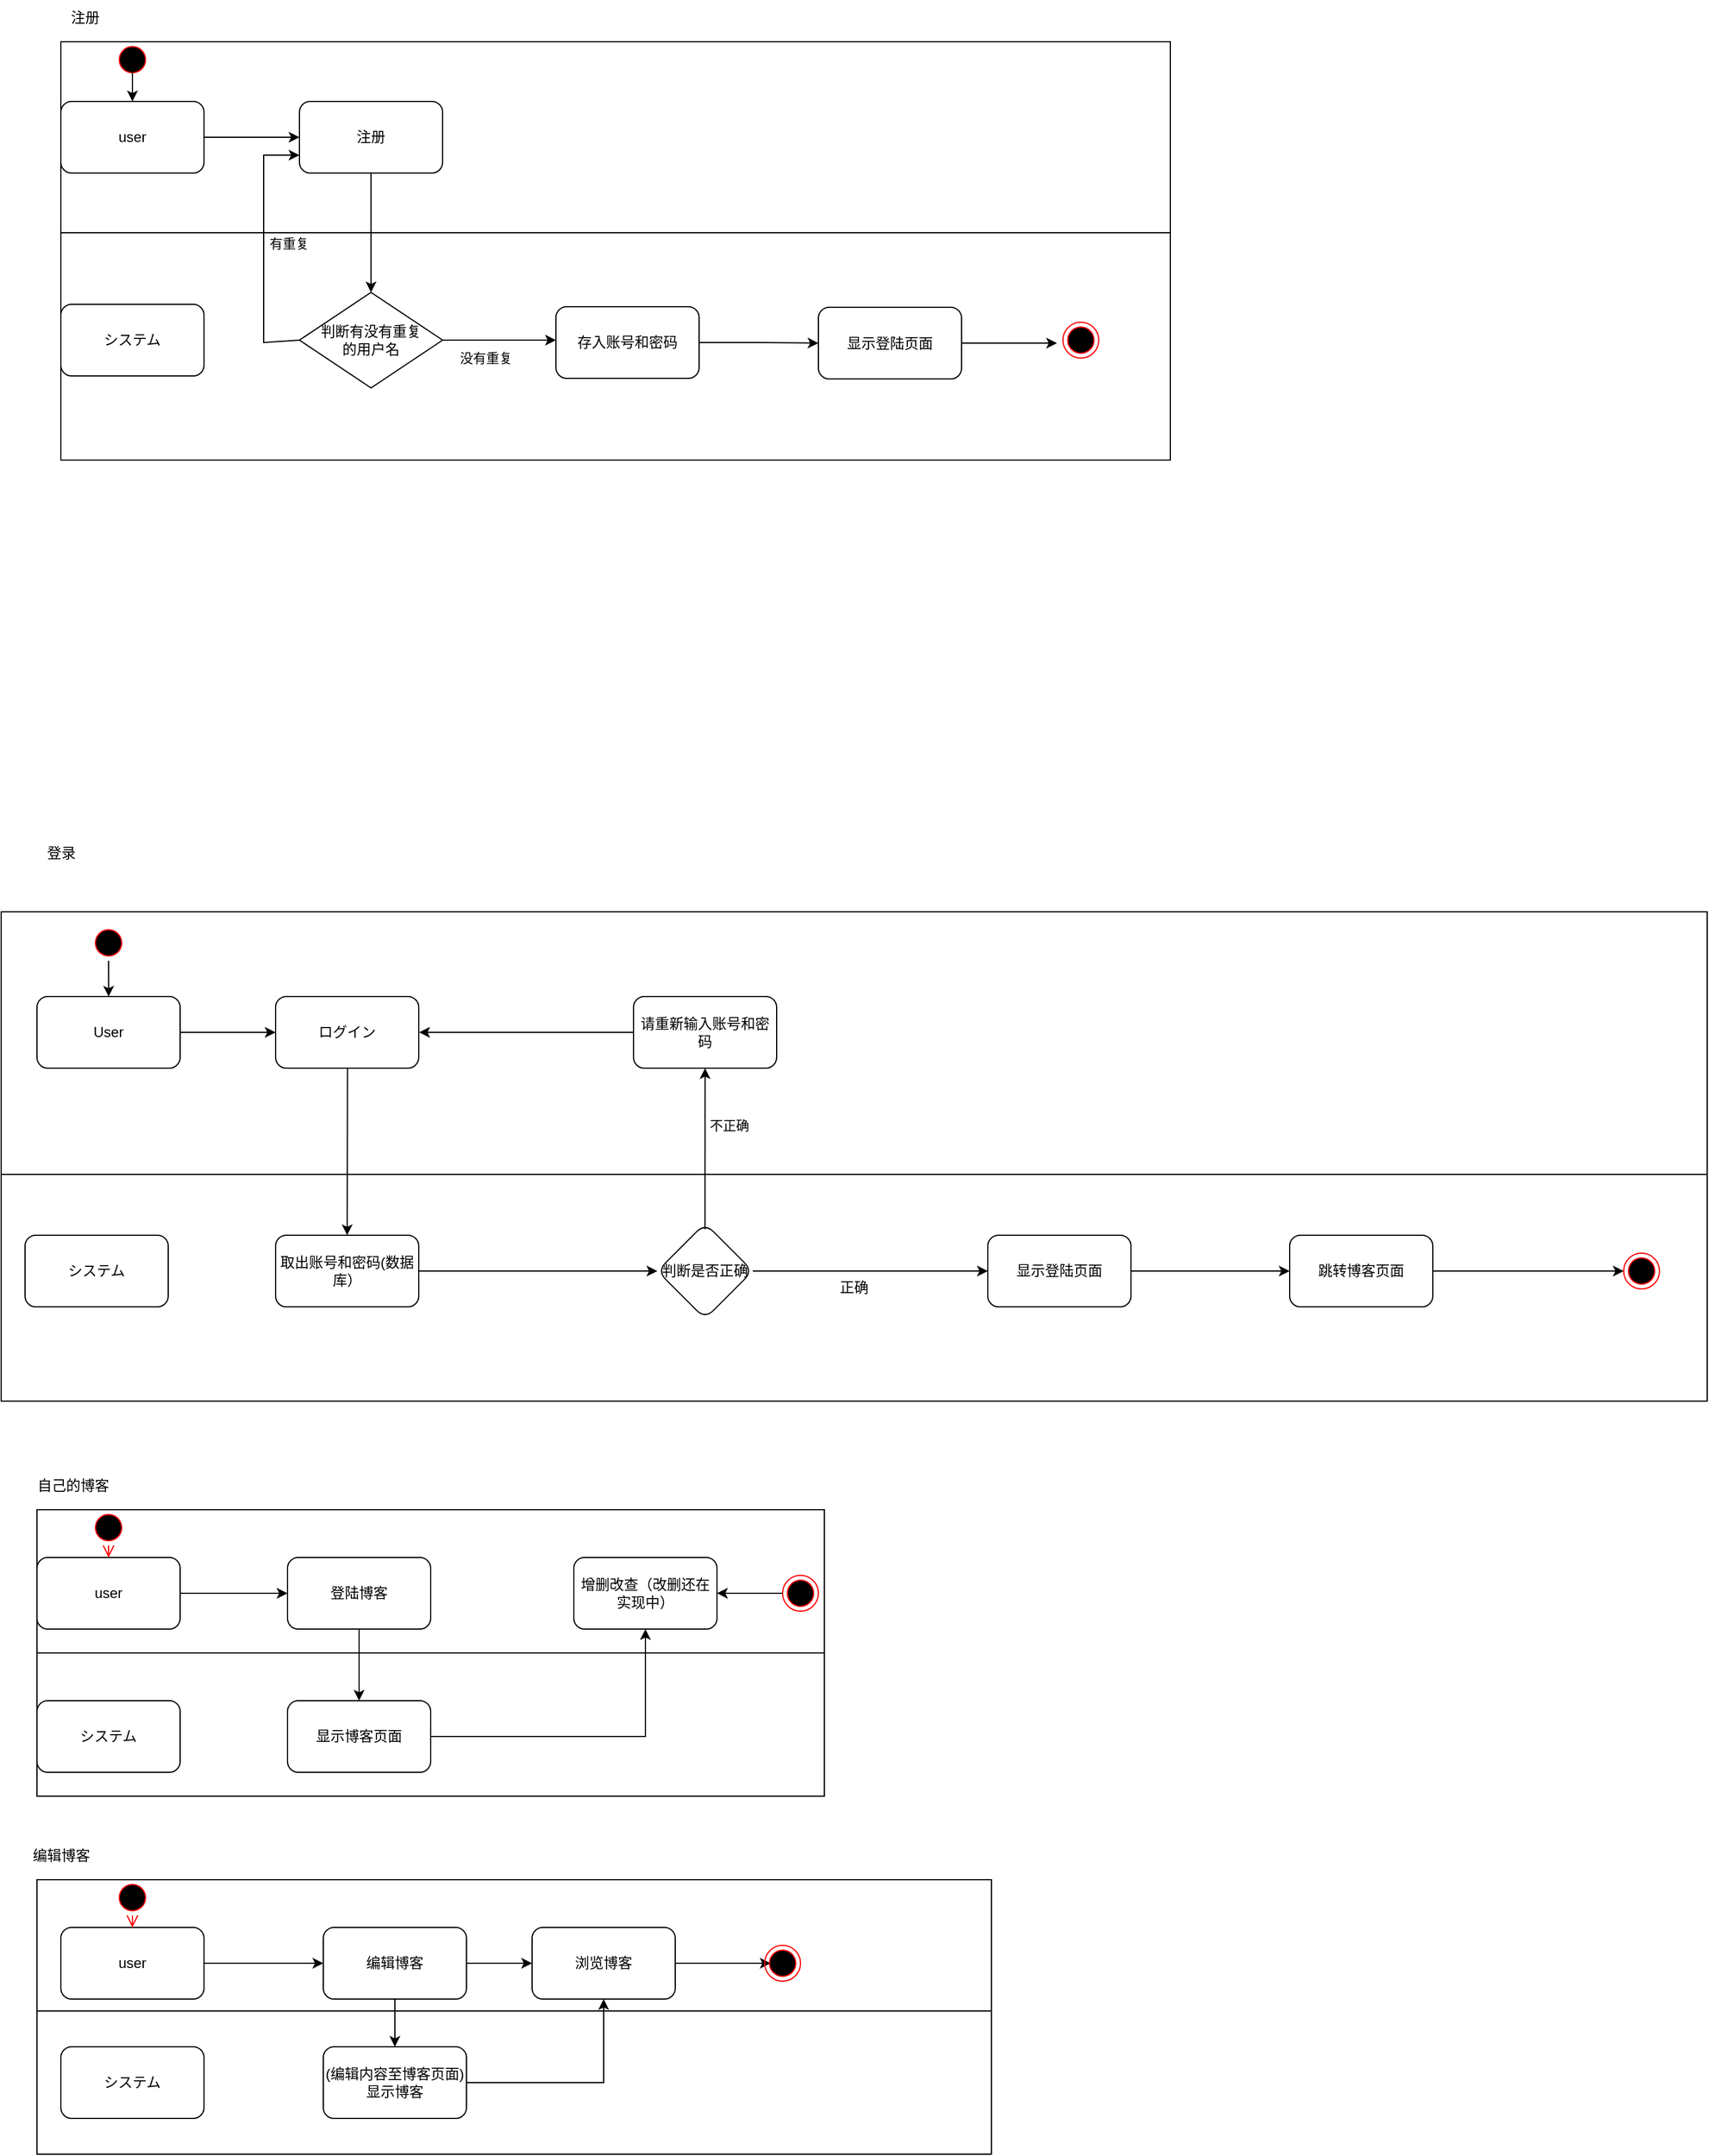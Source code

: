 <mxfile>
    <diagram id="VovNZANVm-1VAZdgPbZi" name="ページ1">
        <mxGraphModel dx="865" dy="1832" grid="1" gridSize="10" guides="1" tooltips="1" connect="1" arrows="1" fold="1" page="1" pageScale="1" pageWidth="827" pageHeight="1169" math="0" shadow="0">
            <root>
                <mxCell id="0"/>
                <mxCell id="1" parent="0"/>
                <mxCell id="D-FD7UeIrjnWj8UT3YPv-199" value="" style="rounded=0;whiteSpace=wrap;html=1;fillColor=none;" parent="1" vertex="1">
                    <mxGeometry x="30" y="1380" width="660" height="120" as="geometry"/>
                </mxCell>
                <mxCell id="D-FD7UeIrjnWj8UT3YPv-198" value="" style="rounded=0;whiteSpace=wrap;html=1;fillColor=none;" parent="1" vertex="1">
                    <mxGeometry x="30" y="1260" width="660" height="120" as="geometry"/>
                </mxCell>
                <mxCell id="D-FD7UeIrjnWj8UT3YPv-130" value="" style="rounded=0;whiteSpace=wrap;html=1;fillColor=none;" parent="1" vertex="1">
                    <mxGeometry x="50" y="190" width="930" height="190.5" as="geometry"/>
                </mxCell>
                <mxCell id="D-FD7UeIrjnWj8UT3YPv-97" value="正确" style="rounded=0;whiteSpace=wrap;html=1;fillColor=none;" parent="1" vertex="1">
                    <mxGeometry y="979" width="1430" height="190" as="geometry"/>
                </mxCell>
                <mxCell id="D-FD7UeIrjnWj8UT3YPv-101" value="システム" style="rounded=1;whiteSpace=wrap;html=1;fillColor=none;" parent="1" vertex="1">
                    <mxGeometry x="20" y="1030" width="120" height="60" as="geometry"/>
                </mxCell>
                <mxCell id="D-FD7UeIrjnWj8UT3YPv-109" value="" style="edgeStyle=orthogonalEdgeStyle;rounded=0;orthogonalLoop=1;jettySize=auto;html=1;" parent="1" source="D-FD7UeIrjnWj8UT3YPv-104" target="D-FD7UeIrjnWj8UT3YPv-108" edge="1">
                    <mxGeometry relative="1" as="geometry"/>
                </mxCell>
                <mxCell id="D-FD7UeIrjnWj8UT3YPv-104" value="User" style="rounded=1;whiteSpace=wrap;html=1;fillColor=none;" parent="1" vertex="1">
                    <mxGeometry x="30" y="830" width="120" height="60" as="geometry"/>
                </mxCell>
                <mxCell id="D-FD7UeIrjnWj8UT3YPv-108" value="ログイン" style="rounded=1;whiteSpace=wrap;html=1;fillColor=none;" parent="1" vertex="1">
                    <mxGeometry x="230" y="830" width="120" height="60" as="geometry"/>
                </mxCell>
                <mxCell id="D-FD7UeIrjnWj8UT3YPv-119" value="" style="edgeStyle=orthogonalEdgeStyle;rounded=0;orthogonalLoop=1;jettySize=auto;html=1;" parent="1" source="D-FD7UeIrjnWj8UT3YPv-114" target="D-FD7UeIrjnWj8UT3YPv-118" edge="1">
                    <mxGeometry relative="1" as="geometry"/>
                </mxCell>
                <mxCell id="D-FD7UeIrjnWj8UT3YPv-114" value="取出账号和密码(数据库）" style="rounded=1;whiteSpace=wrap;html=1;fillColor=none;" parent="1" vertex="1">
                    <mxGeometry x="230" y="1030" width="120" height="60" as="geometry"/>
                </mxCell>
                <mxCell id="D-FD7UeIrjnWj8UT3YPv-95" value="" style="rounded=0;whiteSpace=wrap;html=1;fillColor=none;" parent="1" vertex="1">
                    <mxGeometry y="759" width="1430" height="220" as="geometry"/>
                </mxCell>
                <mxCell id="D-FD7UeIrjnWj8UT3YPv-122" value="" style="edgeStyle=orthogonalEdgeStyle;rounded=0;orthogonalLoop=1;jettySize=auto;html=1;" parent="1" source="D-FD7UeIrjnWj8UT3YPv-118" target="D-FD7UeIrjnWj8UT3YPv-121" edge="1">
                    <mxGeometry relative="1" as="geometry"/>
                </mxCell>
                <mxCell id="D-FD7UeIrjnWj8UT3YPv-118" value="判断是否正确" style="rhombus;whiteSpace=wrap;html=1;fillColor=none;rounded=1;" parent="1" vertex="1">
                    <mxGeometry x="550" y="1020" width="80" height="80" as="geometry"/>
                </mxCell>
                <mxCell id="D-FD7UeIrjnWj8UT3YPv-124" value="" style="edgeStyle=orthogonalEdgeStyle;rounded=0;orthogonalLoop=1;jettySize=auto;html=1;" parent="1" source="D-FD7UeIrjnWj8UT3YPv-121" target="D-FD7UeIrjnWj8UT3YPv-123" edge="1">
                    <mxGeometry relative="1" as="geometry"/>
                </mxCell>
                <mxCell id="D-FD7UeIrjnWj8UT3YPv-121" value="显示登陆页面" style="rounded=1;whiteSpace=wrap;html=1;fillColor=none;" parent="1" vertex="1">
                    <mxGeometry x="827" y="1030" width="120" height="60" as="geometry"/>
                </mxCell>
                <mxCell id="D-FD7UeIrjnWj8UT3YPv-165" value="" style="edgeStyle=orthogonalEdgeStyle;rounded=0;orthogonalLoop=1;jettySize=auto;html=1;" parent="1" source="D-FD7UeIrjnWj8UT3YPv-123" target="D-FD7UeIrjnWj8UT3YPv-164" edge="1">
                    <mxGeometry relative="1" as="geometry"/>
                </mxCell>
                <mxCell id="D-FD7UeIrjnWj8UT3YPv-123" value="跳转博客页面" style="whiteSpace=wrap;html=1;fillColor=none;rounded=1;" parent="1" vertex="1">
                    <mxGeometry x="1080" y="1030" width="120" height="60" as="geometry"/>
                </mxCell>
                <mxCell id="D-FD7UeIrjnWj8UT3YPv-125" value="请重新输入账号和密码" style="rounded=1;whiteSpace=wrap;html=1;fillColor=none;" parent="1" vertex="1">
                    <mxGeometry x="530" y="830" width="120" height="60" as="geometry"/>
                </mxCell>
                <mxCell id="D-FD7UeIrjnWj8UT3YPv-128" value="" style="rounded=0;whiteSpace=wrap;html=1;fillColor=none;" parent="1" vertex="1">
                    <mxGeometry x="50" y="30" width="930" height="160" as="geometry"/>
                </mxCell>
                <mxCell id="D-FD7UeIrjnWj8UT3YPv-135" value="" style="edgeStyle=orthogonalEdgeStyle;rounded=0;orthogonalLoop=1;jettySize=auto;html=1;" parent="1" source="D-FD7UeIrjnWj8UT3YPv-129" target="D-FD7UeIrjnWj8UT3YPv-134" edge="1">
                    <mxGeometry relative="1" as="geometry"/>
                </mxCell>
                <mxCell id="D-FD7UeIrjnWj8UT3YPv-129" value="user" style="rounded=1;whiteSpace=wrap;html=1;fillColor=none;" parent="1" vertex="1">
                    <mxGeometry x="50" y="80" width="120" height="60" as="geometry"/>
                </mxCell>
                <mxCell id="D-FD7UeIrjnWj8UT3YPv-132" value="システム" style="rounded=1;whiteSpace=wrap;html=1;fillColor=none;" parent="1" vertex="1">
                    <mxGeometry x="50" y="250" width="120" height="60" as="geometry"/>
                </mxCell>
                <mxCell id="D-FD7UeIrjnWj8UT3YPv-134" value="注册" style="whiteSpace=wrap;html=1;fillColor=none;rounded=1;" parent="1" vertex="1">
                    <mxGeometry x="250" y="80" width="120" height="60" as="geometry"/>
                </mxCell>
                <mxCell id="D-FD7UeIrjnWj8UT3YPv-143" value="" style="edgeStyle=orthogonalEdgeStyle;rounded=0;orthogonalLoop=1;jettySize=auto;html=1;" parent="1" source="D-FD7UeIrjnWj8UT3YPv-141" target="D-FD7UeIrjnWj8UT3YPv-142" edge="1">
                    <mxGeometry relative="1" as="geometry">
                        <Array as="points">
                            <mxPoint x="420" y="280"/>
                            <mxPoint x="420" y="280"/>
                        </Array>
                    </mxGeometry>
                </mxCell>
                <mxCell id="D-FD7UeIrjnWj8UT3YPv-222" value="没有重复" style="edgeLabel;html=1;align=center;verticalAlign=middle;resizable=0;points=[];" parent="D-FD7UeIrjnWj8UT3YPv-143" vertex="1" connectable="0">
                    <mxGeometry x="-0.243" y="-1" relative="1" as="geometry">
                        <mxPoint y="14" as="offset"/>
                    </mxGeometry>
                </mxCell>
                <mxCell id="D-FD7UeIrjnWj8UT3YPv-141" value="判断有没有重复&lt;br&gt;的用户名" style="rhombus;whiteSpace=wrap;html=1;fillColor=none;" parent="1" vertex="1">
                    <mxGeometry x="250" y="240" width="120" height="80" as="geometry"/>
                </mxCell>
                <mxCell id="D-FD7UeIrjnWj8UT3YPv-156" value="" style="edgeStyle=orthogonalEdgeStyle;rounded=0;orthogonalLoop=1;jettySize=auto;html=1;" parent="1" source="D-FD7UeIrjnWj8UT3YPv-142" target="D-FD7UeIrjnWj8UT3YPv-146" edge="1">
                    <mxGeometry relative="1" as="geometry"/>
                </mxCell>
                <mxCell id="D-FD7UeIrjnWj8UT3YPv-142" value="存入账号和密码" style="rounded=1;whiteSpace=wrap;html=1;fillColor=none;" parent="1" vertex="1">
                    <mxGeometry x="465" y="252" width="120" height="60" as="geometry"/>
                </mxCell>
                <mxCell id="D-FD7UeIrjnWj8UT3YPv-158" value="" style="edgeStyle=orthogonalEdgeStyle;rounded=0;orthogonalLoop=1;jettySize=auto;html=1;" parent="1" source="D-FD7UeIrjnWj8UT3YPv-146" edge="1">
                    <mxGeometry relative="1" as="geometry">
                        <mxPoint x="885" y="282.5" as="targetPoint"/>
                    </mxGeometry>
                </mxCell>
                <mxCell id="D-FD7UeIrjnWj8UT3YPv-146" value="显示登陆页面" style="rounded=1;whiteSpace=wrap;html=1;fillColor=none;" parent="1" vertex="1">
                    <mxGeometry x="685" y="252.5" width="120" height="60" as="geometry"/>
                </mxCell>
                <mxCell id="D-FD7UeIrjnWj8UT3YPv-164" value="" style="ellipse;html=1;shape=endState;fillColor=#000000;strokeColor=#ff0000;" parent="1" vertex="1">
                    <mxGeometry x="1360" y="1045" width="30" height="30" as="geometry"/>
                </mxCell>
                <mxCell id="D-FD7UeIrjnWj8UT3YPv-168" value="" style="ellipse;html=1;shape=endState;fillColor=#000000;strokeColor=#ff0000;" parent="1" vertex="1">
                    <mxGeometry x="890" y="265" width="30" height="30" as="geometry"/>
                </mxCell>
                <mxCell id="D-FD7UeIrjnWj8UT3YPv-178" value="" style="ellipse;html=1;shape=startState;fillColor=#000000;strokeColor=#ff0000;" parent="1" vertex="1">
                    <mxGeometry x="75" y="770" width="30" height="30" as="geometry"/>
                </mxCell>
                <mxCell id="D-FD7UeIrjnWj8UT3YPv-180" value="" style="ellipse;html=1;shape=startState;fillColor=#000000;strokeColor=#ff0000;" parent="1" vertex="1">
                    <mxGeometry x="95" y="30" width="30" height="30" as="geometry"/>
                </mxCell>
                <mxCell id="D-FD7UeIrjnWj8UT3YPv-184" value="" style="endArrow=classic;html=1;rounded=0;entryX=0;entryY=0.75;entryDx=0;entryDy=0;exitX=0;exitY=0.5;exitDx=0;exitDy=0;" parent="1" source="D-FD7UeIrjnWj8UT3YPv-141" target="D-FD7UeIrjnWj8UT3YPv-134" edge="1">
                    <mxGeometry width="50" height="50" relative="1" as="geometry">
                        <mxPoint x="280" y="320" as="sourcePoint"/>
                        <mxPoint x="330" y="270" as="targetPoint"/>
                        <Array as="points">
                            <mxPoint x="220" y="282"/>
                            <mxPoint x="220" y="125"/>
                        </Array>
                    </mxGeometry>
                </mxCell>
                <mxCell id="D-FD7UeIrjnWj8UT3YPv-185" value="" style="endArrow=classic;html=1;rounded=0;exitX=0.5;exitY=1;exitDx=0;exitDy=0;entryX=0.5;entryY=0;entryDx=0;entryDy=0;" parent="1" source="D-FD7UeIrjnWj8UT3YPv-134" target="D-FD7UeIrjnWj8UT3YPv-141" edge="1">
                    <mxGeometry width="50" height="50" relative="1" as="geometry">
                        <mxPoint x="280" y="320" as="sourcePoint"/>
                        <mxPoint x="330" y="270" as="targetPoint"/>
                    </mxGeometry>
                </mxCell>
                <mxCell id="D-FD7UeIrjnWj8UT3YPv-221" value="有重复" style="edgeLabel;html=1;align=center;verticalAlign=middle;resizable=0;points=[];" parent="D-FD7UeIrjnWj8UT3YPv-185" vertex="1" connectable="0">
                    <mxGeometry x="0.325" relative="1" as="geometry">
                        <mxPoint x="-69" y="-8" as="offset"/>
                    </mxGeometry>
                </mxCell>
                <mxCell id="D-FD7UeIrjnWj8UT3YPv-193" value="" style="endArrow=classic;html=1;rounded=0;exitX=0.499;exitY=0.062;exitDx=0;exitDy=0;exitPerimeter=0;entryX=0.5;entryY=1;entryDx=0;entryDy=0;" parent="1" source="D-FD7UeIrjnWj8UT3YPv-118" target="D-FD7UeIrjnWj8UT3YPv-125" edge="1">
                    <mxGeometry width="50" height="50" relative="1" as="geometry">
                        <mxPoint x="640" y="1040" as="sourcePoint"/>
                        <mxPoint x="690" y="990" as="targetPoint"/>
                    </mxGeometry>
                </mxCell>
                <mxCell id="D-FD7UeIrjnWj8UT3YPv-220" value="不正确" style="edgeLabel;html=1;align=center;verticalAlign=middle;resizable=0;points=[];" parent="D-FD7UeIrjnWj8UT3YPv-193" vertex="1" connectable="0">
                    <mxGeometry x="0.29" relative="1" as="geometry">
                        <mxPoint x="20" as="offset"/>
                    </mxGeometry>
                </mxCell>
                <mxCell id="D-FD7UeIrjnWj8UT3YPv-195" value="" style="endArrow=classic;html=1;rounded=0;exitX=0.203;exitY=0.595;exitDx=0;exitDy=0;exitPerimeter=0;entryX=0.5;entryY=0;entryDx=0;entryDy=0;" parent="1" source="D-FD7UeIrjnWj8UT3YPv-95" target="D-FD7UeIrjnWj8UT3YPv-114" edge="1">
                    <mxGeometry width="50" height="50" relative="1" as="geometry">
                        <mxPoint x="340" y="970" as="sourcePoint"/>
                        <mxPoint x="390" y="920" as="targetPoint"/>
                    </mxGeometry>
                </mxCell>
                <mxCell id="D-FD7UeIrjnWj8UT3YPv-196" value="" style="endArrow=classic;html=1;rounded=0;entryX=0.063;entryY=0.323;entryDx=0;entryDy=0;entryPerimeter=0;" parent="1" target="D-FD7UeIrjnWj8UT3YPv-95" edge="1">
                    <mxGeometry width="50" height="50" relative="1" as="geometry">
                        <mxPoint x="90" y="800" as="sourcePoint"/>
                        <mxPoint x="420" y="920" as="targetPoint"/>
                    </mxGeometry>
                </mxCell>
                <mxCell id="D-FD7UeIrjnWj8UT3YPv-197" value="" style="endArrow=classic;html=1;rounded=0;" parent="1" target="D-FD7UeIrjnWj8UT3YPv-129" edge="1">
                    <mxGeometry width="50" height="50" relative="1" as="geometry">
                        <mxPoint x="110" y="50" as="sourcePoint"/>
                        <mxPoint x="420" y="160" as="targetPoint"/>
                    </mxGeometry>
                </mxCell>
                <mxCell id="D-FD7UeIrjnWj8UT3YPv-206" value="" style="edgeStyle=orthogonalEdgeStyle;rounded=0;orthogonalLoop=1;jettySize=auto;html=1;" parent="1" source="D-FD7UeIrjnWj8UT3YPv-200" target="D-FD7UeIrjnWj8UT3YPv-205" edge="1">
                    <mxGeometry relative="1" as="geometry"/>
                </mxCell>
                <mxCell id="D-FD7UeIrjnWj8UT3YPv-200" value="user" style="rounded=1;whiteSpace=wrap;html=1;fillColor=none;" parent="1" vertex="1">
                    <mxGeometry x="30" y="1300" width="120" height="60" as="geometry"/>
                </mxCell>
                <mxCell id="D-FD7UeIrjnWj8UT3YPv-203" value="" style="endArrow=classic;html=1;rounded=0;entryX=0.245;entryY=0.459;entryDx=0;entryDy=0;entryPerimeter=0;exitX=0;exitY=0.5;exitDx=0;exitDy=0;" parent="1" source="D-FD7UeIrjnWj8UT3YPv-125" target="D-FD7UeIrjnWj8UT3YPv-95" edge="1">
                    <mxGeometry width="50" height="50" relative="1" as="geometry">
                        <mxPoint x="290" y="940" as="sourcePoint"/>
                        <mxPoint x="340" y="890" as="targetPoint"/>
                    </mxGeometry>
                </mxCell>
                <mxCell id="D-FD7UeIrjnWj8UT3YPv-204" value="システム" style="rounded=1;whiteSpace=wrap;html=1;fillColor=none;" parent="1" vertex="1">
                    <mxGeometry x="30" y="1420" width="120" height="60" as="geometry"/>
                </mxCell>
                <mxCell id="D-FD7UeIrjnWj8UT3YPv-211" value="" style="edgeStyle=orthogonalEdgeStyle;rounded=0;orthogonalLoop=1;jettySize=auto;html=1;" parent="1" source="D-FD7UeIrjnWj8UT3YPv-205" target="D-FD7UeIrjnWj8UT3YPv-210" edge="1">
                    <mxGeometry relative="1" as="geometry"/>
                </mxCell>
                <mxCell id="D-FD7UeIrjnWj8UT3YPv-205" value="登陆博客" style="rounded=1;whiteSpace=wrap;html=1;fillColor=none;" parent="1" vertex="1">
                    <mxGeometry x="240" y="1300" width="120" height="60" as="geometry"/>
                </mxCell>
                <mxCell id="D-FD7UeIrjnWj8UT3YPv-210" value="显示博客页面" style="rounded=1;whiteSpace=wrap;html=1;fillColor=none;" parent="1" vertex="1">
                    <mxGeometry x="240" y="1420" width="120" height="60" as="geometry"/>
                </mxCell>
                <mxCell id="D-FD7UeIrjnWj8UT3YPv-212" value="" style="ellipse;html=1;shape=startState;fillColor=#000000;strokeColor=#ff0000;" parent="1" vertex="1">
                    <mxGeometry x="75" y="1260" width="30" height="30" as="geometry"/>
                </mxCell>
                <mxCell id="D-FD7UeIrjnWj8UT3YPv-213" value="" style="edgeStyle=orthogonalEdgeStyle;html=1;verticalAlign=bottom;endArrow=open;endSize=8;strokeColor=#ff0000;rounded=0;" parent="1" source="D-FD7UeIrjnWj8UT3YPv-212" edge="1">
                    <mxGeometry relative="1" as="geometry">
                        <mxPoint x="90" y="1300" as="targetPoint"/>
                    </mxGeometry>
                </mxCell>
                <mxCell id="D-FD7UeIrjnWj8UT3YPv-214" value="" style="html=1;fillColor=none;" parent="1" vertex="1">
                    <mxGeometry x="30" y="1570" width="800" height="110" as="geometry"/>
                </mxCell>
                <mxCell id="D-FD7UeIrjnWj8UT3YPv-215" value="" style="html=1;fillColor=none;" parent="1" vertex="1">
                    <mxGeometry x="30" y="1680" width="800" height="120" as="geometry"/>
                </mxCell>
                <mxCell id="D-FD7UeIrjnWj8UT3YPv-217" value="" style="ellipse;html=1;shape=endState;fillColor=#000000;strokeColor=#ff0000;" parent="1" vertex="1">
                    <mxGeometry x="655" y="1315" width="30" height="30" as="geometry"/>
                </mxCell>
                <mxCell id="D-FD7UeIrjnWj8UT3YPv-223" value="注册" style="text;html=1;align=center;verticalAlign=middle;resizable=0;points=[];autosize=1;strokeColor=none;fillColor=none;" parent="1" vertex="1">
                    <mxGeometry x="45" y="-5" width="50" height="30" as="geometry"/>
                </mxCell>
                <mxCell id="D-FD7UeIrjnWj8UT3YPv-224" value="登录" style="text;html=1;align=center;verticalAlign=middle;resizable=0;points=[];autosize=1;strokeColor=none;fillColor=none;" parent="1" vertex="1">
                    <mxGeometry x="25" y="695" width="50" height="30" as="geometry"/>
                </mxCell>
                <mxCell id="D-FD7UeIrjnWj8UT3YPv-225" value="自己的博客" style="text;html=1;align=center;verticalAlign=middle;resizable=0;points=[];autosize=1;strokeColor=none;fillColor=none;" parent="1" vertex="1">
                    <mxGeometry x="20" y="1225" width="80" height="30" as="geometry"/>
                </mxCell>
                <mxCell id="D-FD7UeIrjnWj8UT3YPv-226" value="编辑博客" style="text;html=1;align=center;verticalAlign=middle;resizable=0;points=[];autosize=1;strokeColor=none;fillColor=none;" parent="1" vertex="1">
                    <mxGeometry x="15" y="1535" width="70" height="30" as="geometry"/>
                </mxCell>
                <mxCell id="D-FD7UeIrjnWj8UT3YPv-230" value="" style="edgeStyle=orthogonalEdgeStyle;rounded=0;orthogonalLoop=1;jettySize=auto;html=1;" parent="1" source="D-FD7UeIrjnWj8UT3YPv-227" target="D-FD7UeIrjnWj8UT3YPv-229" edge="1">
                    <mxGeometry relative="1" as="geometry"/>
                </mxCell>
                <mxCell id="D-FD7UeIrjnWj8UT3YPv-227" value="user" style="rounded=1;whiteSpace=wrap;html=1;fillColor=none;" parent="1" vertex="1">
                    <mxGeometry x="50" y="1610" width="120" height="60" as="geometry"/>
                </mxCell>
                <mxCell id="D-FD7UeIrjnWj8UT3YPv-228" value="システム" style="rounded=1;whiteSpace=wrap;html=1;fillColor=none;" parent="1" vertex="1">
                    <mxGeometry x="50" y="1710" width="120" height="60" as="geometry"/>
                </mxCell>
                <mxCell id="D-FD7UeIrjnWj8UT3YPv-240" value="" style="edgeStyle=orthogonalEdgeStyle;rounded=0;orthogonalLoop=1;jettySize=auto;html=1;" parent="1" source="D-FD7UeIrjnWj8UT3YPv-229" target="D-FD7UeIrjnWj8UT3YPv-239" edge="1">
                    <mxGeometry relative="1" as="geometry"/>
                </mxCell>
                <mxCell id="2" value="" style="edgeStyle=none;html=1;" parent="1" source="D-FD7UeIrjnWj8UT3YPv-229" target="D-FD7UeIrjnWj8UT3YPv-242" edge="1">
                    <mxGeometry relative="1" as="geometry"/>
                </mxCell>
                <mxCell id="D-FD7UeIrjnWj8UT3YPv-229" value="编辑博客" style="rounded=1;whiteSpace=wrap;html=1;fillColor=none;" parent="1" vertex="1">
                    <mxGeometry x="270" y="1610" width="120" height="60" as="geometry"/>
                </mxCell>
                <mxCell id="D-FD7UeIrjnWj8UT3YPv-237" value="" style="ellipse;html=1;shape=startState;fillColor=#000000;strokeColor=#ff0000;" parent="1" vertex="1">
                    <mxGeometry x="95" y="1570" width="30" height="30" as="geometry"/>
                </mxCell>
                <mxCell id="D-FD7UeIrjnWj8UT3YPv-238" value="" style="edgeStyle=orthogonalEdgeStyle;html=1;verticalAlign=bottom;endArrow=open;endSize=8;strokeColor=#ff0000;rounded=0;entryX=0.5;entryY=0;entryDx=0;entryDy=0;" parent="1" source="D-FD7UeIrjnWj8UT3YPv-237" target="D-FD7UeIrjnWj8UT3YPv-227" edge="1">
                    <mxGeometry relative="1" as="geometry">
                        <mxPoint x="335" y="1550" as="targetPoint"/>
                    </mxGeometry>
                </mxCell>
                <mxCell id="D-FD7UeIrjnWj8UT3YPv-243" value="" style="edgeStyle=orthogonalEdgeStyle;rounded=0;orthogonalLoop=1;jettySize=auto;html=1;" parent="1" source="D-FD7UeIrjnWj8UT3YPv-239" target="D-FD7UeIrjnWj8UT3YPv-242" edge="1">
                    <mxGeometry relative="1" as="geometry"/>
                </mxCell>
                <mxCell id="D-FD7UeIrjnWj8UT3YPv-239" value="(编辑内容至博客页面)显示博客" style="rounded=1;whiteSpace=wrap;html=1;fillColor=none;" parent="1" vertex="1">
                    <mxGeometry x="270" y="1710" width="120" height="60" as="geometry"/>
                </mxCell>
                <mxCell id="D-FD7UeIrjnWj8UT3YPv-245" value="" style="edgeStyle=orthogonalEdgeStyle;rounded=0;orthogonalLoop=1;jettySize=auto;html=1;" parent="1" source="D-FD7UeIrjnWj8UT3YPv-242" edge="1">
                    <mxGeometry relative="1" as="geometry">
                        <mxPoint x="645" y="1640" as="targetPoint"/>
                    </mxGeometry>
                </mxCell>
                <mxCell id="D-FD7UeIrjnWj8UT3YPv-242" value="浏览博客" style="rounded=1;whiteSpace=wrap;html=1;fillColor=none;" parent="1" vertex="1">
                    <mxGeometry x="445" y="1610" width="120" height="60" as="geometry"/>
                </mxCell>
                <mxCell id="D-FD7UeIrjnWj8UT3YPv-252" value="" style="endArrow=classic;html=1;rounded=0;exitX=1;exitY=0.5;exitDx=0;exitDy=0;entryX=0.5;entryY=1;entryDx=0;entryDy=0;" parent="1" source="D-FD7UeIrjnWj8UT3YPv-210" target="D-FD7UeIrjnWj8UT3YPv-253" edge="1">
                    <mxGeometry width="50" height="50" relative="1" as="geometry">
                        <mxPoint x="300" y="1460" as="sourcePoint"/>
                        <mxPoint x="350" y="1410" as="targetPoint"/>
                        <Array as="points">
                            <mxPoint x="540" y="1450"/>
                        </Array>
                    </mxGeometry>
                </mxCell>
                <mxCell id="D-FD7UeIrjnWj8UT3YPv-253" value="&lt;span&gt;增删改查（改删还在实现中）&lt;/span&gt;" style="rounded=1;whiteSpace=wrap;html=1;fillColor=none;" parent="1" vertex="1">
                    <mxGeometry x="480" y="1300" width="120" height="60" as="geometry"/>
                </mxCell>
                <mxCell id="D-FD7UeIrjnWj8UT3YPv-258" value="" style="endArrow=classic;html=1;rounded=0;" parent="1" source="D-FD7UeIrjnWj8UT3YPv-217" target="D-FD7UeIrjnWj8UT3YPv-253" edge="1">
                    <mxGeometry width="50" height="50" relative="1" as="geometry">
                        <mxPoint x="490" y="1460" as="sourcePoint"/>
                        <mxPoint x="540" y="1410" as="targetPoint"/>
                    </mxGeometry>
                </mxCell>
                <mxCell id="D-FD7UeIrjnWj8UT3YPv-260" value="" style="ellipse;html=1;shape=endState;fillColor=#000000;strokeColor=#ff0000;" parent="1" vertex="1">
                    <mxGeometry x="640" y="1625" width="30" height="30" as="geometry"/>
                </mxCell>
            </root>
        </mxGraphModel>
    </diagram>
</mxfile>